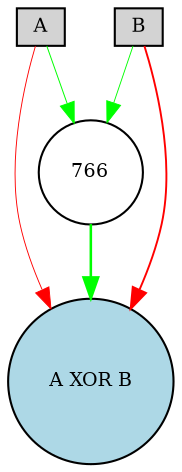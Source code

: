 digraph {
	node [fontsize=9 height=0.2 shape=circle width=0.2]
	A [fillcolor=lightgray shape=box style=filled]
	B [fillcolor=lightgray shape=box style=filled]
	"A XOR B" [fillcolor=lightblue style=filled]
	766 [fillcolor=white style=filled]
	A -> "A XOR B" [color=red penwidth=0.4388286293301664 style=solid]
	B -> "A XOR B" [color=red penwidth=0.9191197833197886 style=solid]
	A -> 766 [color=green penwidth=0.467987461416701 style=solid]
	766 -> "A XOR B" [color=green penwidth=1.2261315502158086 style=solid]
	B -> 766 [color=green penwidth=0.43425460770937574 style=solid]
}
